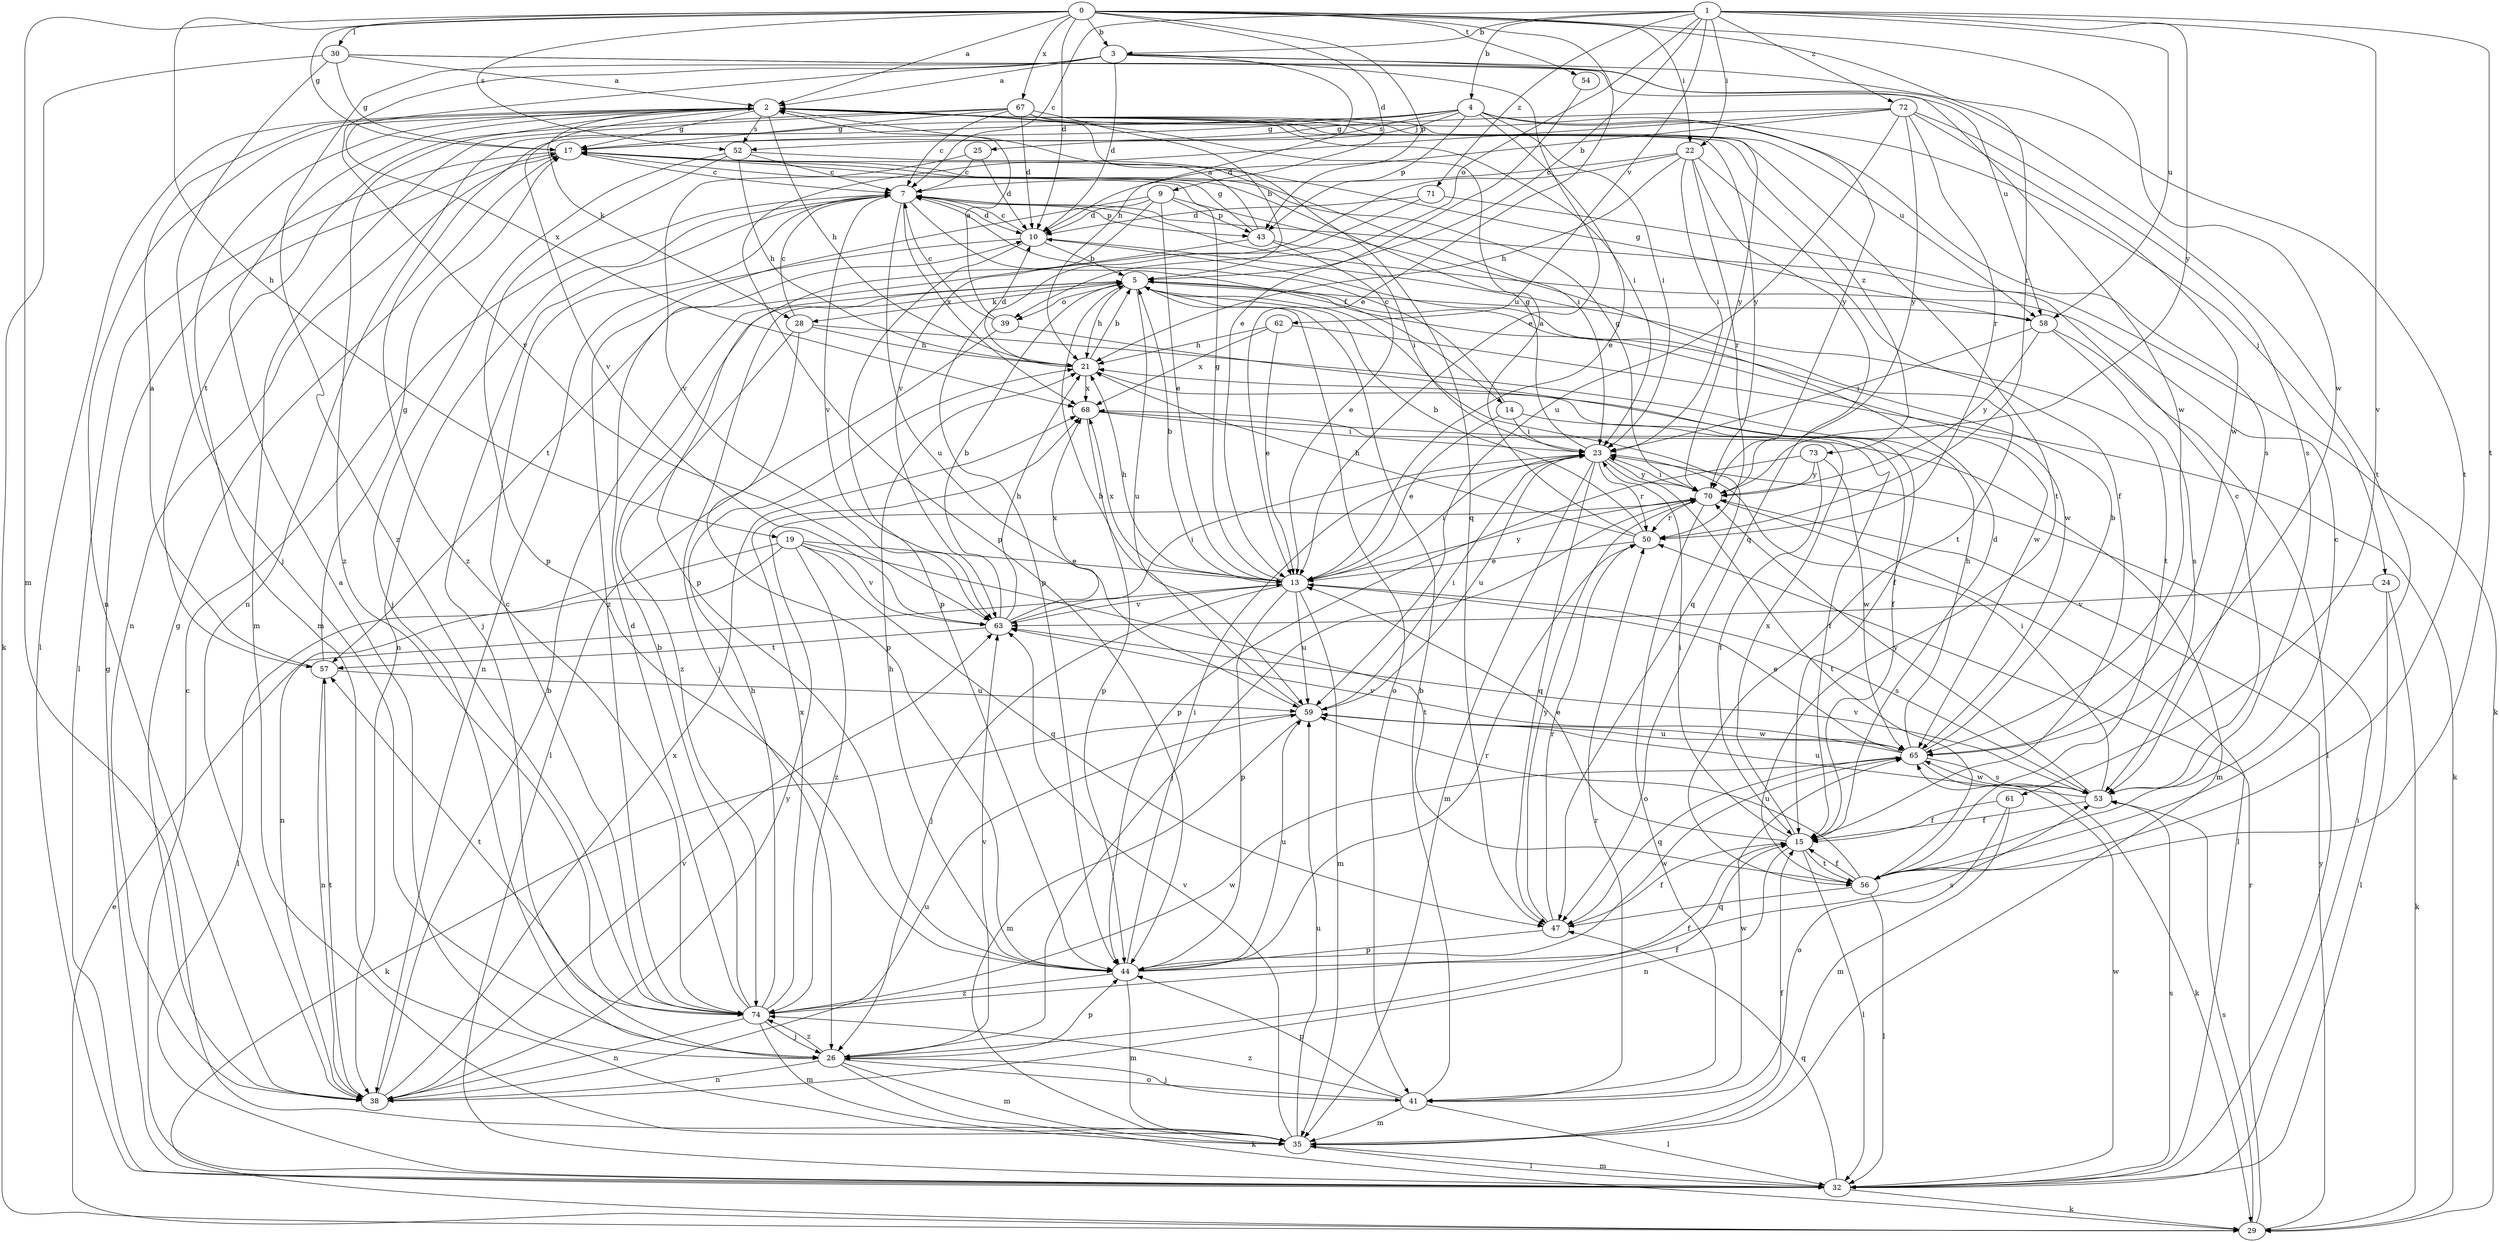 strict digraph  {
0;
1;
2;
3;
4;
5;
7;
9;
10;
13;
14;
15;
17;
19;
21;
22;
23;
24;
25;
26;
28;
29;
30;
32;
35;
38;
39;
41;
43;
44;
47;
50;
52;
53;
54;
56;
57;
58;
59;
61;
62;
63;
65;
67;
68;
70;
71;
72;
73;
74;
0 -> 2  [label=a];
0 -> 3  [label=b];
0 -> 9  [label=d];
0 -> 10  [label=d];
0 -> 13  [label=e];
0 -> 17  [label=g];
0 -> 19  [label=h];
0 -> 22  [label=i];
0 -> 30  [label=l];
0 -> 35  [label=m];
0 -> 43  [label=p];
0 -> 50  [label=r];
0 -> 52  [label=s];
0 -> 54  [label=t];
0 -> 65  [label=w];
0 -> 67  [label=x];
1 -> 3  [label=b];
1 -> 4  [label=b];
1 -> 5  [label=b];
1 -> 7  [label=c];
1 -> 22  [label=i];
1 -> 39  [label=o];
1 -> 56  [label=t];
1 -> 58  [label=u];
1 -> 61  [label=v];
1 -> 62  [label=v];
1 -> 70  [label=y];
1 -> 71  [label=z];
1 -> 72  [label=z];
2 -> 17  [label=g];
2 -> 21  [label=h];
2 -> 23  [label=i];
2 -> 28  [label=k];
2 -> 32  [label=l];
2 -> 35  [label=m];
2 -> 38  [label=n];
2 -> 47  [label=q];
2 -> 52  [label=s];
2 -> 56  [label=t];
2 -> 58  [label=u];
2 -> 63  [label=v];
2 -> 70  [label=y];
2 -> 73  [label=z];
2 -> 74  [label=z];
3 -> 2  [label=a];
3 -> 10  [label=d];
3 -> 13  [label=e];
3 -> 21  [label=h];
3 -> 56  [label=t];
3 -> 58  [label=u];
3 -> 63  [label=v];
3 -> 68  [label=x];
3 -> 74  [label=z];
4 -> 13  [label=e];
4 -> 17  [label=g];
4 -> 23  [label=i];
4 -> 24  [label=j];
4 -> 25  [label=j];
4 -> 38  [label=n];
4 -> 43  [label=p];
4 -> 52  [label=s];
4 -> 70  [label=y];
4 -> 74  [label=z];
5 -> 21  [label=h];
5 -> 26  [label=j];
5 -> 28  [label=k];
5 -> 39  [label=o];
5 -> 41  [label=o];
5 -> 47  [label=q];
5 -> 58  [label=u];
5 -> 59  [label=u];
5 -> 65  [label=w];
7 -> 10  [label=d];
7 -> 14  [label=f];
7 -> 26  [label=j];
7 -> 38  [label=n];
7 -> 43  [label=p];
7 -> 59  [label=u];
7 -> 63  [label=v];
7 -> 68  [label=x];
9 -> 10  [label=d];
9 -> 13  [label=e];
9 -> 43  [label=p];
9 -> 44  [label=p];
9 -> 56  [label=t];
9 -> 74  [label=z];
10 -> 5  [label=b];
10 -> 7  [label=c];
10 -> 38  [label=n];
10 -> 44  [label=p];
10 -> 56  [label=t];
13 -> 5  [label=b];
13 -> 17  [label=g];
13 -> 21  [label=h];
13 -> 23  [label=i];
13 -> 26  [label=j];
13 -> 35  [label=m];
13 -> 44  [label=p];
13 -> 53  [label=s];
13 -> 59  [label=u];
13 -> 63  [label=v];
13 -> 68  [label=x];
13 -> 70  [label=y];
14 -> 7  [label=c];
14 -> 13  [label=e];
14 -> 15  [label=f];
14 -> 23  [label=i];
15 -> 10  [label=d];
15 -> 13  [label=e];
15 -> 23  [label=i];
15 -> 32  [label=l];
15 -> 38  [label=n];
15 -> 56  [label=t];
15 -> 68  [label=x];
17 -> 7  [label=c];
17 -> 32  [label=l];
17 -> 38  [label=n];
19 -> 13  [label=e];
19 -> 32  [label=l];
19 -> 38  [label=n];
19 -> 47  [label=q];
19 -> 56  [label=t];
19 -> 63  [label=v];
19 -> 74  [label=z];
21 -> 5  [label=b];
21 -> 10  [label=d];
21 -> 15  [label=f];
21 -> 68  [label=x];
22 -> 7  [label=c];
22 -> 15  [label=f];
22 -> 21  [label=h];
22 -> 23  [label=i];
22 -> 47  [label=q];
22 -> 50  [label=r];
22 -> 63  [label=v];
23 -> 17  [label=g];
23 -> 35  [label=m];
23 -> 47  [label=q];
23 -> 50  [label=r];
23 -> 56  [label=t];
23 -> 59  [label=u];
23 -> 70  [label=y];
24 -> 29  [label=k];
24 -> 32  [label=l];
24 -> 63  [label=v];
25 -> 7  [label=c];
25 -> 10  [label=d];
25 -> 63  [label=v];
26 -> 2  [label=a];
26 -> 15  [label=f];
26 -> 29  [label=k];
26 -> 35  [label=m];
26 -> 38  [label=n];
26 -> 41  [label=o];
26 -> 44  [label=p];
26 -> 63  [label=v];
26 -> 74  [label=z];
28 -> 7  [label=c];
28 -> 21  [label=h];
28 -> 44  [label=p];
28 -> 65  [label=w];
28 -> 74  [label=z];
29 -> 13  [label=e];
29 -> 50  [label=r];
29 -> 53  [label=s];
29 -> 70  [label=y];
30 -> 2  [label=a];
30 -> 17  [label=g];
30 -> 26  [label=j];
30 -> 29  [label=k];
30 -> 56  [label=t];
30 -> 65  [label=w];
32 -> 7  [label=c];
32 -> 17  [label=g];
32 -> 23  [label=i];
32 -> 29  [label=k];
32 -> 35  [label=m];
32 -> 47  [label=q];
32 -> 53  [label=s];
32 -> 65  [label=w];
35 -> 15  [label=f];
35 -> 32  [label=l];
35 -> 59  [label=u];
35 -> 63  [label=v];
38 -> 5  [label=b];
38 -> 17  [label=g];
38 -> 57  [label=t];
38 -> 59  [label=u];
38 -> 63  [label=v];
38 -> 68  [label=x];
38 -> 70  [label=y];
39 -> 2  [label=a];
39 -> 7  [label=c];
39 -> 15  [label=f];
39 -> 32  [label=l];
41 -> 5  [label=b];
41 -> 26  [label=j];
41 -> 32  [label=l];
41 -> 35  [label=m];
41 -> 44  [label=p];
41 -> 50  [label=r];
41 -> 65  [label=w];
41 -> 74  [label=z];
43 -> 2  [label=a];
43 -> 13  [label=e];
43 -> 17  [label=g];
43 -> 23  [label=i];
43 -> 57  [label=t];
44 -> 21  [label=h];
44 -> 23  [label=i];
44 -> 35  [label=m];
44 -> 50  [label=r];
44 -> 53  [label=s];
44 -> 59  [label=u];
44 -> 65  [label=w];
44 -> 74  [label=z];
47 -> 15  [label=f];
47 -> 44  [label=p];
47 -> 50  [label=r];
47 -> 70  [label=y];
50 -> 2  [label=a];
50 -> 5  [label=b];
50 -> 13  [label=e];
50 -> 21  [label=h];
52 -> 7  [label=c];
52 -> 21  [label=h];
52 -> 23  [label=i];
52 -> 26  [label=j];
52 -> 44  [label=p];
53 -> 7  [label=c];
53 -> 15  [label=f];
53 -> 23  [label=i];
53 -> 59  [label=u];
53 -> 63  [label=v];
53 -> 65  [label=w];
53 -> 70  [label=y];
54 -> 13  [label=e];
56 -> 7  [label=c];
56 -> 15  [label=f];
56 -> 32  [label=l];
56 -> 47  [label=q];
56 -> 59  [label=u];
57 -> 2  [label=a];
57 -> 17  [label=g];
57 -> 38  [label=n];
57 -> 59  [label=u];
58 -> 17  [label=g];
58 -> 23  [label=i];
58 -> 32  [label=l];
58 -> 53  [label=s];
58 -> 70  [label=y];
59 -> 5  [label=b];
59 -> 23  [label=i];
59 -> 29  [label=k];
59 -> 35  [label=m];
59 -> 65  [label=w];
61 -> 15  [label=f];
61 -> 35  [label=m];
61 -> 41  [label=o];
62 -> 13  [label=e];
62 -> 21  [label=h];
62 -> 29  [label=k];
62 -> 68  [label=x];
63 -> 5  [label=b];
63 -> 21  [label=h];
63 -> 23  [label=i];
63 -> 57  [label=t];
63 -> 68  [label=x];
65 -> 5  [label=b];
65 -> 13  [label=e];
65 -> 21  [label=h];
65 -> 29  [label=k];
65 -> 47  [label=q];
65 -> 53  [label=s];
65 -> 59  [label=u];
65 -> 63  [label=v];
67 -> 5  [label=b];
67 -> 7  [label=c];
67 -> 10  [label=d];
67 -> 17  [label=g];
67 -> 35  [label=m];
67 -> 53  [label=s];
67 -> 57  [label=t];
67 -> 70  [label=y];
68 -> 23  [label=i];
68 -> 35  [label=m];
68 -> 44  [label=p];
70 -> 17  [label=g];
70 -> 23  [label=i];
70 -> 26  [label=j];
70 -> 32  [label=l];
70 -> 41  [label=o];
70 -> 50  [label=r];
71 -> 10  [label=d];
71 -> 29  [label=k];
71 -> 44  [label=p];
72 -> 10  [label=d];
72 -> 17  [label=g];
72 -> 44  [label=p];
72 -> 50  [label=r];
72 -> 53  [label=s];
72 -> 59  [label=u];
72 -> 65  [label=w];
72 -> 70  [label=y];
73 -> 15  [label=f];
73 -> 44  [label=p];
73 -> 65  [label=w];
73 -> 70  [label=y];
74 -> 5  [label=b];
74 -> 7  [label=c];
74 -> 10  [label=d];
74 -> 15  [label=f];
74 -> 21  [label=h];
74 -> 26  [label=j];
74 -> 35  [label=m];
74 -> 38  [label=n];
74 -> 57  [label=t];
74 -> 65  [label=w];
74 -> 68  [label=x];
}
